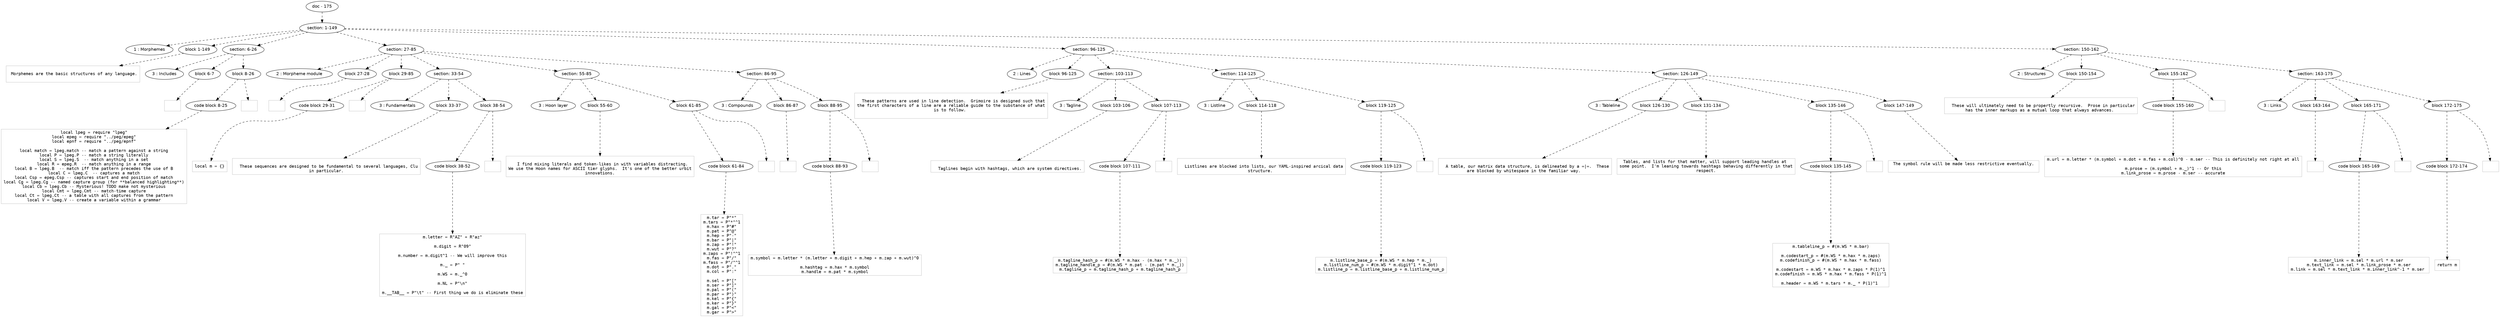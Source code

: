 digraph hierarchy {

node [fontname=Helvetica]
edge [style=dashed]

doc_0 [label="doc - 175"]


doc_0 -> { section_1}
{rank=same; section_1}

section_1 [label="section: 1-149"]


section_1 -> { header_2 block_3 section_4 section_5 section_6 section_7}
{rank=same; header_2 block_3 section_4 section_5 section_6 section_7}

header_2 [label="1 : Morphemes"]

block_3 [label="block 1-149"]

section_4 [label="section: 6-26"]

section_5 [label="section: 27-85"]

section_6 [label="section: 96-125"]

section_7 [label="section: 150-162"]


block_3 -> leaf_8
leaf_8  [color=Gray,shape=rectangle,fontname=Inconsolata,label="
 Morphemes are the basic structures of any language.

"]
section_4 -> { header_9 block_10 block_11}
{rank=same; header_9 block_10 block_11}

header_9 [label="3 : Includes"]

block_10 [label="block 6-7"]

block_11 [label="block 8-26"]


block_10 -> leaf_12
leaf_12  [color=Gray,shape=rectangle,fontname=Inconsolata,label=""]
block_11 -> { codeblock_13}
{rank=same; codeblock_13}

codeblock_13 [label="code block 8-25"]


codeblock_13 -> leaf_14
leaf_14  [color=Gray,shape=rectangle,fontname=Inconsolata,label="local lpeg = require \"lpeg\"
local epeg = require \"../peg/epeg\"
local epnf = require \"../peg/epnf\"

local match = lpeg.match -- match a pattern against a string
local P = lpeg.P -- match a string literally
local S = lpeg.S  -- match anything in a set
local R = epeg.R  -- match anything in a range
local B = lpeg.B  -- match iff the pattern precedes the use of B
local C = lpeg.C  -- captures a match
local Csp = epeg.Csp -- captures start and end position of match
local Cg = lpeg.Cg -- named capture group (for **balanced highlighting**)
local Cb = lpeg.Cb -- Mysterious! TODO make not mysterious
local Cmt = lpeg.Cmt -- match-time capture
local Ct = lpeg.Ct -- a table with all captures from the pattern
local V = lpeg.V -- create a variable within a grammar"]
block_11 -> leaf_15
leaf_15  [color=Gray,shape=rectangle,fontname=Inconsolata,label=""]
section_5 -> { header_16 block_17 block_18 section_19 section_20 section_21}
{rank=same; header_16 block_17 block_18 section_19 section_20 section_21}

header_16 [label="2 : Morpheme module"]

block_17 [label="block 27-28"]

block_18 [label="block 29-85"]

section_19 [label="section: 33-54"]

section_20 [label="section: 55-85"]

section_21 [label="section: 86-95"]


block_17 -> leaf_22
leaf_22  [color=Gray,shape=rectangle,fontname=Inconsolata,label=""]
block_18 -> { codeblock_23}
{rank=same; codeblock_23}

codeblock_23 [label="code block 29-31"]


codeblock_23 -> leaf_24
leaf_24  [color=Gray,shape=rectangle,fontname=Inconsolata,label="local m = {}"]
block_18 -> leaf_25
leaf_25  [color=Gray,shape=rectangle,fontname=Inconsolata,label=""]
section_19 -> { header_26 block_27 block_28}
{rank=same; header_26 block_27 block_28}

header_26 [label="3 : Fundamentals"]

block_27 [label="block 33-37"]

block_28 [label="block 38-54"]


block_27 -> leaf_29
leaf_29  [color=Gray,shape=rectangle,fontname=Inconsolata,label="
  These sequences are designed to be fundamental to several languages, Clu
in particular.
"]
block_28 -> { codeblock_30}
{rank=same; codeblock_30}

codeblock_30 [label="code block 38-52"]


codeblock_30 -> leaf_31
leaf_31  [color=Gray,shape=rectangle,fontname=Inconsolata,label="m.letter = R\"AZ\" + R\"az\"

m.digit = R\"09\"

m.number = m.digit^1 -- We will improve this

m._ = P\" \"

m.WS = m._^0

m.NL = P\"\\n\"

m.__TAB__ = P\"\\t\" -- First thing we do is eliminate these"]
block_28 -> leaf_32
leaf_32  [color=Gray,shape=rectangle,fontname=Inconsolata,label="
"]
section_20 -> { header_33 block_34 block_35}
{rank=same; header_33 block_34 block_35}

header_33 [label="3 : Hoon layer"]

block_34 [label="block 55-60"]

block_35 [label="block 61-85"]


block_34 -> leaf_36
leaf_36  [color=Gray,shape=rectangle,fontname=Inconsolata,label="
  I find mixing literals and token-likes in with variables distracting.
We use the Hoon names for ASCII tier glyphs.  It's one of the better urbit
innovations.
"]
block_35 -> { codeblock_37}
{rank=same; codeblock_37}

codeblock_37 [label="code block 61-84"]


codeblock_37 -> leaf_38
leaf_38  [color=Gray,shape=rectangle,fontname=Inconsolata,label="m.tar = P\"*\"
m.tars = P\"*\"^1
m.hax = P\"#\"
m.pat = P\"@\"
m.hep = P\"-\"
m.bar = P\"|\"
m.zap = P\"!\"
m.wut = P\"?\"
m.zaps = P\"!\"^1
m.fas = P\"/\"
m.fass = P\"/\"^1
m.dot = P\".\"
m.col = P\":\"

m.sel = P\"[\"
m.ser = P\"]\"
m.pal = P\"(\"
m.par = P\")\"
m.kel = P\"{\"
m.ker = P\"}\"
m.gal = P\"<\"
m.gar = P\">\""]
block_35 -> leaf_39
leaf_39  [color=Gray,shape=rectangle,fontname=Inconsolata,label=""]
section_21 -> { header_40 block_41 block_42}
{rank=same; header_40 block_41 block_42}

header_40 [label="3 : Compounds"]

block_41 [label="block 86-87"]

block_42 [label="block 88-95"]


block_41 -> leaf_43
leaf_43  [color=Gray,shape=rectangle,fontname=Inconsolata,label=""]
block_42 -> { codeblock_44}
{rank=same; codeblock_44}

codeblock_44 [label="code block 88-93"]


codeblock_44 -> leaf_45
leaf_45  [color=Gray,shape=rectangle,fontname=Inconsolata,label="m.symbol = m.letter * (m.letter + m.digit + m.hep + m.zap + m.wut)^0

m.hashtag = m.hax * m.symbol
m.handle = m.pat * m.symbol"]
block_42 -> leaf_46
leaf_46  [color=Gray,shape=rectangle,fontname=Inconsolata,label="
"]
section_6 -> { header_47 block_48 section_49 section_50 section_51}
{rank=same; header_47 block_48 section_49 section_50 section_51}

header_47 [label="2 : Lines"]

block_48 [label="block 96-125"]

section_49 [label="section: 103-113"]

section_50 [label="section: 114-125"]

section_51 [label="section: 126-149"]


block_48 -> leaf_52
leaf_52  [color=Gray,shape=rectangle,fontname=Inconsolata,label="
  These patterns are used in line detection.  Grimoire is designed such that
the first characters of a line are a reliable guide to the substance of what
is to follow. 

"]
section_49 -> { header_53 block_54 block_55}
{rank=same; header_53 block_54 block_55}

header_53 [label="3 : Tagline"]

block_54 [label="block 103-106"]

block_55 [label="block 107-113"]


block_54 -> leaf_56
leaf_56  [color=Gray,shape=rectangle,fontname=Inconsolata,label="
  Taglines begin with hashtags, which are system directives.
"]
block_55 -> { codeblock_57}
{rank=same; codeblock_57}

codeblock_57 [label="code block 107-111"]


codeblock_57 -> leaf_58
leaf_58  [color=Gray,shape=rectangle,fontname=Inconsolata,label="m.tagline_hash_p = #(m.WS * m.hax - (m.hax * m._))
m.tagline_handle_p = #(m.WS * m.pat - (m.pat * m._))
m.tagline_p = m.tagline_hash_p + m.tagline_hash_p"]
block_55 -> leaf_59
leaf_59  [color=Gray,shape=rectangle,fontname=Inconsolata,label="
"]
section_50 -> { header_60 block_61 block_62}
{rank=same; header_60 block_61 block_62}

header_60 [label="3 : Listline "]

block_61 [label="block 114-118"]

block_62 [label="block 119-125"]


block_61 -> leaf_63
leaf_63  [color=Gray,shape=rectangle,fontname=Inconsolata,label="
  Listlines are blocked into lists, our YAML-inspired arcical data
structure. 
"]
block_62 -> { codeblock_64}
{rank=same; codeblock_64}

codeblock_64 [label="code block 119-123"]


codeblock_64 -> leaf_65
leaf_65  [color=Gray,shape=rectangle,fontname=Inconsolata,label="m.listline_base_p = #(m.WS * m.hep * m._)
m.listline_num_p = #(m.WS * m.digit^1 * m.dot)
m.listline_p = m.listline_base_p + m.listline_num_p"]
block_62 -> leaf_66
leaf_66  [color=Gray,shape=rectangle,fontname=Inconsolata,label="
"]
section_51 -> { header_67 block_68 block_69 block_70 block_71}
{rank=same; header_67 block_68 block_69 block_70 block_71}

header_67 [label="3 : Tableline"]

block_68 [label="block 126-130"]

block_69 [label="block 131-134"]

block_70 [label="block 135-146"]

block_71 [label="block 147-149"]


block_68 -> leaf_72
leaf_72  [color=Gray,shape=rectangle,fontname=Inconsolata,label="
  A table, our matrix data structure, is delineated by a =|=.  These
are blocked by whitespace in the familiar way. 
"]
block_69 -> leaf_73
leaf_73  [color=Gray,shape=rectangle,fontname=Inconsolata,label="Tables, and lists for that matter, will support leading handles at 
some point.  I'm leaning towards hashtags behaving differently in that
respect.
"]
block_70 -> { codeblock_74}
{rank=same; codeblock_74}

codeblock_74 [label="code block 135-145"]


codeblock_74 -> leaf_75
leaf_75  [color=Gray,shape=rectangle,fontname=Inconsolata,label="m.tableline_p = #(m.WS * m.bar)

m.codestart_p = #(m.WS * m.hax * m.zaps)
m.codefinish_p = #(m.WS * m.hax * m.fass)

m.codestart = m.WS * m.hax * m.zaps * P(1)^1
m.codefinish = m.WS * m.hax * m.fass * P(1)^1

m.header = m.WS * m.tars * m._ * P(1)^1 "]
block_70 -> leaf_76
leaf_76  [color=Gray,shape=rectangle,fontname=Inconsolata,label=""]
block_71 -> leaf_77
leaf_77  [color=Gray,shape=rectangle,fontname=Inconsolata,label=" The symbol rule will be made less restrictive eventually. 

"]
section_7 -> { header_78 block_79 block_80 section_81}
{rank=same; header_78 block_79 block_80 section_81}

header_78 [label="2 : Structures"]

block_79 [label="block 150-154"]

block_80 [label="block 155-162"]

section_81 [label="section: 163-175"]


block_79 -> leaf_82
leaf_82  [color=Gray,shape=rectangle,fontname=Inconsolata,label="
  These will ultimately need to be propertly recursive.  Prose in particular
has the inner markups as a mutual loop that always advances. 
"]
block_80 -> { codeblock_83}
{rank=same; codeblock_83}

codeblock_83 [label="code block 155-160"]


codeblock_83 -> leaf_84
leaf_84  [color=Gray,shape=rectangle,fontname=Inconsolata,label="m.url = m.letter * (m.symbol + m.dot + m.fas + m.col)^0 - m.ser -- This is definitely not right at all

m.prose = (m.symbol + m._)^1 -- Or this
m.link_prose = m.prose - m.ser -- accurate"]
block_80 -> leaf_85
leaf_85  [color=Gray,shape=rectangle,fontname=Inconsolata,label="
"]
section_81 -> { header_86 block_87 block_88 block_89}
{rank=same; header_86 block_87 block_88 block_89}

header_86 [label="3 : Links"]

block_87 [label="block 163-164"]

block_88 [label="block 165-171"]

block_89 [label="block 172-175"]


block_87 -> leaf_90
leaf_90  [color=Gray,shape=rectangle,fontname=Inconsolata,label=""]
block_88 -> { codeblock_91}
{rank=same; codeblock_91}

codeblock_91 [label="code block 165-169"]


codeblock_91 -> leaf_92
leaf_92  [color=Gray,shape=rectangle,fontname=Inconsolata,label="m.inner_link = m.sel * m.url * m.ser
m.text_link = m.sel * m.link_prose * m.ser
m.link = m.sel * m.text_link * m.inner_link^-1 * m.ser "]
block_88 -> leaf_93
leaf_93  [color=Gray,shape=rectangle,fontname=Inconsolata,label="
"]
block_89 -> { codeblock_94}
{rank=same; codeblock_94}

codeblock_94 [label="code block 172-174"]


codeblock_94 -> leaf_95
leaf_95  [color=Gray,shape=rectangle,fontname=Inconsolata,label="return m"]
block_89 -> leaf_96
leaf_96  [color=Gray,shape=rectangle,fontname=Inconsolata,label=""]

}
